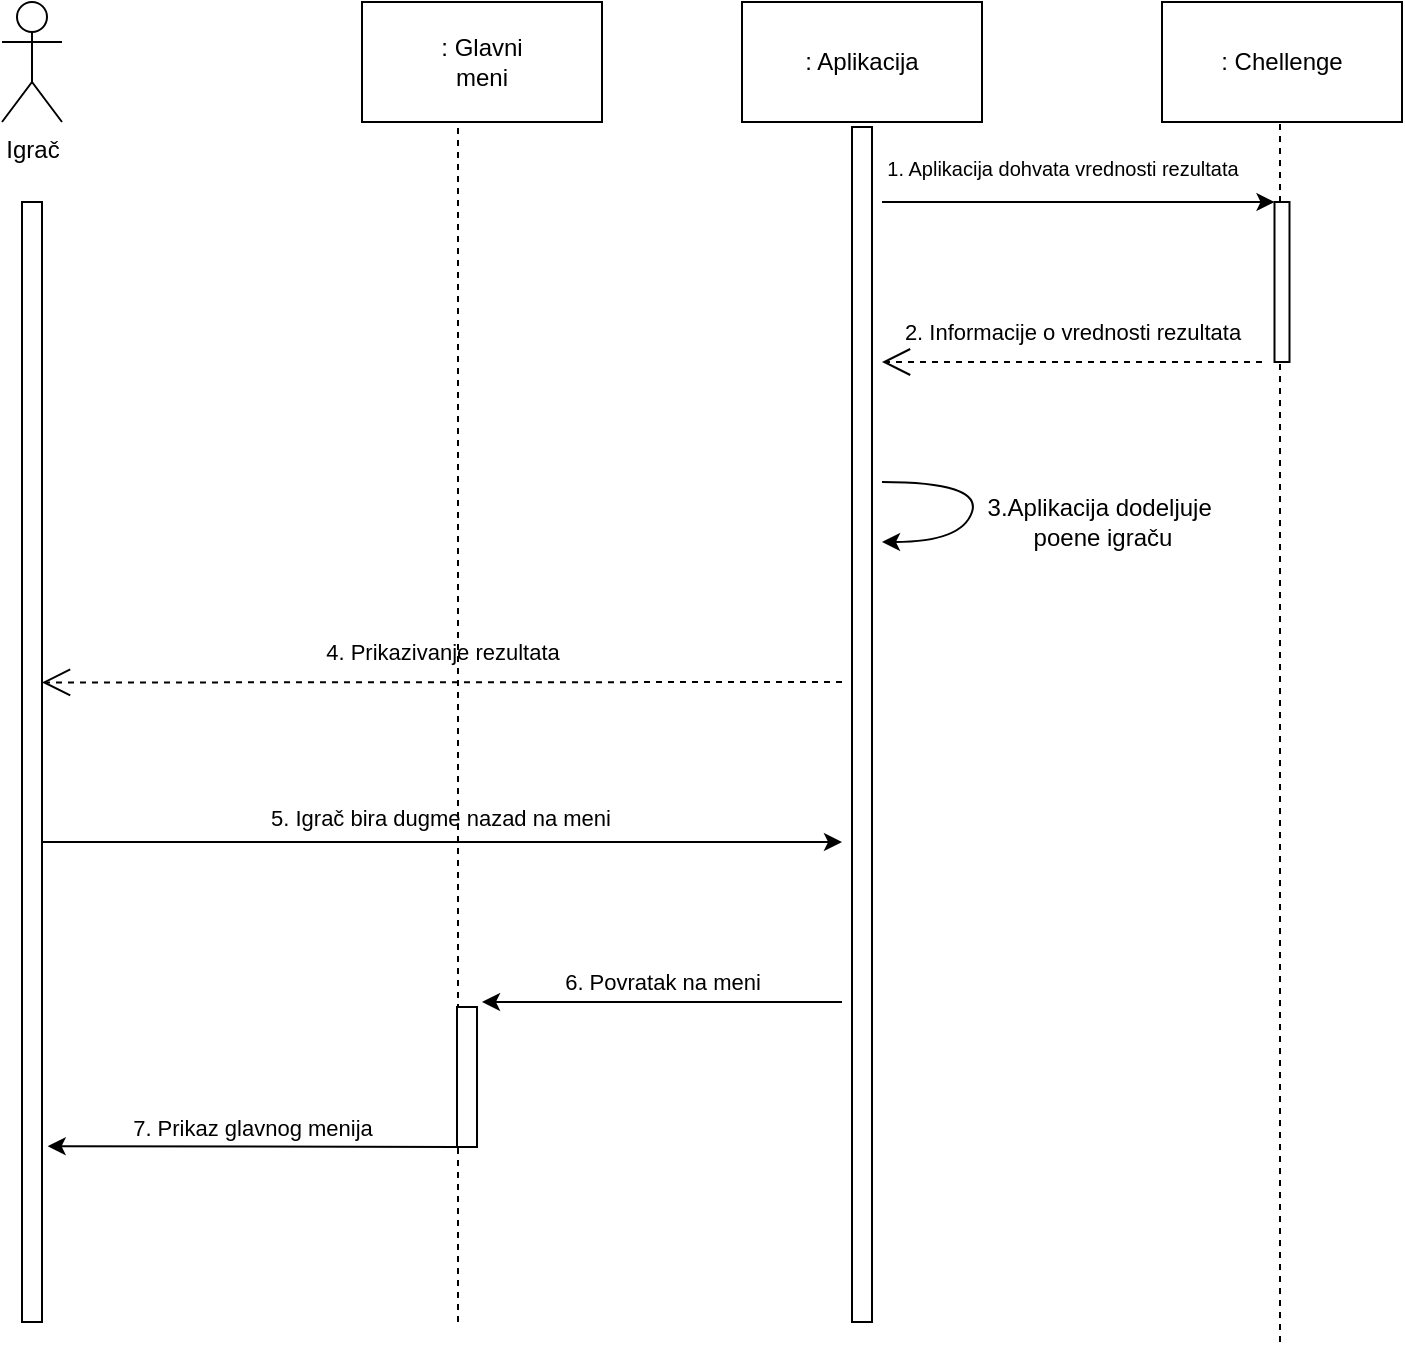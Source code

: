 <mxfile version="22.1.4" type="github">
  <diagram name="Page-1" id="3tIjExJiD3zBu5f5l794">
    <mxGraphModel dx="1114" dy="615" grid="1" gridSize="10" guides="1" tooltips="1" connect="1" arrows="1" fold="1" page="1" pageScale="1" pageWidth="850" pageHeight="1100" background="#ffffff" math="0" shadow="0">
      <root>
        <mxCell id="0" />
        <mxCell id="1" parent="0" />
        <mxCell id="2NlKpTRAE-zCWCaji5mN-1" value="Igrač" style="shape=umlActor;verticalLabelPosition=bottom;verticalAlign=top;html=1;outlineConnect=0;labelBackgroundColor=none;" parent="1" vertex="1">
          <mxGeometry x="90" y="20" width="30" height="60" as="geometry" />
        </mxCell>
        <mxCell id="2NlKpTRAE-zCWCaji5mN-2" value="&lt;div&gt;: Glavni&lt;/div&gt;&lt;div&gt;meni&lt;/div&gt;" style="rounded=0;whiteSpace=wrap;html=1;labelBackgroundColor=none;" parent="1" vertex="1">
          <mxGeometry x="270" y="20" width="120" height="60" as="geometry" />
        </mxCell>
        <mxCell id="2NlKpTRAE-zCWCaji5mN-3" value=": Aplikacija" style="rounded=0;whiteSpace=wrap;html=1;labelBackgroundColor=none;" parent="1" vertex="1">
          <mxGeometry x="460" y="20" width="120" height="60" as="geometry" />
        </mxCell>
        <mxCell id="2NlKpTRAE-zCWCaji5mN-4" value=": Chellenge" style="rounded=0;whiteSpace=wrap;html=1;labelBackgroundColor=none;" parent="1" vertex="1">
          <mxGeometry x="670" y="20" width="120" height="60" as="geometry" />
        </mxCell>
        <mxCell id="2NlKpTRAE-zCWCaji5mN-5" value="" style="rounded=0;whiteSpace=wrap;html=1;rotation=90;labelBackgroundColor=none;" parent="1" vertex="1">
          <mxGeometry x="-175" y="395" width="560" height="10" as="geometry" />
        </mxCell>
        <mxCell id="2NlKpTRAE-zCWCaji5mN-6" value="" style="rounded=0;whiteSpace=wrap;html=1;rotation=90;labelBackgroundColor=none;" parent="1" vertex="1">
          <mxGeometry x="221.25" y="376.25" width="597.5" height="10" as="geometry" />
        </mxCell>
        <mxCell id="2NlKpTRAE-zCWCaji5mN-7" value="" style="endArrow=none;dashed=1;html=1;rounded=0;entryX=0.4;entryY=1;entryDx=0;entryDy=0;entryPerimeter=0;labelBackgroundColor=none;fontColor=default;" parent="1" target="2NlKpTRAE-zCWCaji5mN-2" edge="1">
          <mxGeometry width="50" height="50" relative="1" as="geometry">
            <mxPoint x="318" y="680" as="sourcePoint" />
            <mxPoint x="320" y="120" as="targetPoint" />
          </mxGeometry>
        </mxCell>
        <mxCell id="2NlKpTRAE-zCWCaji5mN-10" value="" style="endArrow=classic;html=1;rounded=0;entryX=0.118;entryY=1.011;entryDx=0;entryDy=0;entryPerimeter=0;labelBackgroundColor=none;fontColor=default;" parent="1" edge="1">
          <mxGeometry relative="1" as="geometry">
            <mxPoint x="530" y="120" as="sourcePoint" />
            <mxPoint x="726.247" y="120.0" as="targetPoint" />
          </mxGeometry>
        </mxCell>
        <mxCell id="2NlKpTRAE-zCWCaji5mN-13" value="&lt;div&gt;&lt;font style=&quot;font-size: 10px;&quot;&gt;1. Aplikacija dohvata vrednosti rezultata&lt;/font&gt;&lt;/div&gt;&lt;div&gt;&lt;font style=&quot;font-size: 10px;&quot;&gt;&lt;br&gt;&lt;/font&gt;&lt;/div&gt;" style="text;html=1;align=center;verticalAlign=middle;resizable=0;points=[];autosize=1;strokeColor=none;fillColor=none;labelBackgroundColor=none;" parent="1" vertex="1">
          <mxGeometry x="520" y="90" width="200" height="40" as="geometry" />
        </mxCell>
        <mxCell id="2NlKpTRAE-zCWCaji5mN-17" value="&lt;font style=&quot;font-size: 11px;&quot;&gt;2. Informacije o vrednosti rezultata&lt;/font&gt;" style="text;html=1;align=center;verticalAlign=middle;resizable=0;points=[];autosize=1;strokeColor=none;fillColor=none;rotation=0;labelBackgroundColor=none;" parent="1" vertex="1">
          <mxGeometry x="530" y="170" width="190" height="30" as="geometry" />
        </mxCell>
        <mxCell id="2NlKpTRAE-zCWCaji5mN-27" value="&lt;font style=&quot;font-size: 11px;&quot;&gt;4. Prikazivanje rezultata&lt;/font&gt;" style="text;html=1;align=center;verticalAlign=middle;resizable=0;points=[];autosize=1;strokeColor=none;fillColor=none;labelBackgroundColor=none;" parent="1" vertex="1">
          <mxGeometry x="240" y="330" width="140" height="30" as="geometry" />
        </mxCell>
        <mxCell id="2NlKpTRAE-zCWCaji5mN-31" value="" style="endArrow=classic;html=1;rounded=0;labelBackgroundColor=none;fontColor=default;" parent="1" edge="1">
          <mxGeometry relative="1" as="geometry">
            <mxPoint x="110" y="440" as="sourcePoint" />
            <mxPoint x="510" y="440" as="targetPoint" />
          </mxGeometry>
        </mxCell>
        <mxCell id="2NlKpTRAE-zCWCaji5mN-32" value="&lt;div&gt;5. Igrač bira dugme nazad na meni&lt;/div&gt;" style="edgeLabel;resizable=0;html=1;align=center;verticalAlign=middle;labelBackgroundColor=none;" parent="2NlKpTRAE-zCWCaji5mN-31" connectable="0" vertex="1">
          <mxGeometry relative="1" as="geometry">
            <mxPoint x="-1" y="-12" as="offset" />
          </mxGeometry>
        </mxCell>
        <mxCell id="2NlKpTRAE-zCWCaji5mN-33" value="" style="rounded=0;whiteSpace=wrap;html=1;rotation=90;labelBackgroundColor=none;" parent="1" vertex="1">
          <mxGeometry x="287.5" y="552.5" width="70" height="10" as="geometry" />
        </mxCell>
        <mxCell id="2NlKpTRAE-zCWCaji5mN-34" value="" style="endArrow=classic;html=1;rounded=0;labelBackgroundColor=none;fontColor=default;" parent="1" edge="1">
          <mxGeometry relative="1" as="geometry">
            <mxPoint x="510" y="520" as="sourcePoint" />
            <mxPoint x="330" y="520" as="targetPoint" />
          </mxGeometry>
        </mxCell>
        <mxCell id="2NlKpTRAE-zCWCaji5mN-35" value="&lt;div&gt;6. Povratak na meni&lt;/div&gt;" style="edgeLabel;resizable=0;html=1;align=center;verticalAlign=middle;labelBackgroundColor=none;" parent="2NlKpTRAE-zCWCaji5mN-34" connectable="0" vertex="1">
          <mxGeometry relative="1" as="geometry">
            <mxPoint y="-10" as="offset" />
          </mxGeometry>
        </mxCell>
        <mxCell id="2NlKpTRAE-zCWCaji5mN-38" value="" style="endArrow=classic;html=1;rounded=0;exitX=1;exitY=1;exitDx=0;exitDy=0;entryX=0.843;entryY=-0.283;entryDx=0;entryDy=0;entryPerimeter=0;labelBackgroundColor=none;fontColor=default;" parent="1" source="2NlKpTRAE-zCWCaji5mN-33" target="2NlKpTRAE-zCWCaji5mN-5" edge="1">
          <mxGeometry relative="1" as="geometry">
            <mxPoint x="170" y="600" as="sourcePoint" />
            <mxPoint x="270" y="600" as="targetPoint" />
          </mxGeometry>
        </mxCell>
        <mxCell id="2NlKpTRAE-zCWCaji5mN-39" value="7. Prikaz glavnog menija" style="edgeLabel;resizable=0;html=1;align=center;verticalAlign=middle;labelBackgroundColor=none;" parent="2NlKpTRAE-zCWCaji5mN-38" connectable="0" vertex="1">
          <mxGeometry relative="1" as="geometry">
            <mxPoint y="-10" as="offset" />
          </mxGeometry>
        </mxCell>
        <mxCell id="2NlKpTRAE-zCWCaji5mN-42" value="" style="endArrow=open;endSize=12;dashed=1;html=1;rounded=0;entryX=0.429;entryY=0;entryDx=0;entryDy=0;entryPerimeter=0;labelBackgroundColor=none;fontColor=default;" parent="1" target="2NlKpTRAE-zCWCaji5mN-5" edge="1">
          <mxGeometry width="160" relative="1" as="geometry">
            <mxPoint x="510" y="360" as="sourcePoint" />
            <mxPoint x="360" y="300" as="targetPoint" />
          </mxGeometry>
        </mxCell>
        <mxCell id="2NlKpTRAE-zCWCaji5mN-44" value="" style="endArrow=open;endSize=12;dashed=1;html=1;rounded=0;labelBackgroundColor=none;fontColor=default;" parent="1" edge="1">
          <mxGeometry width="160" relative="1" as="geometry">
            <mxPoint x="720" y="200" as="sourcePoint" />
            <mxPoint x="530" y="200" as="targetPoint" />
          </mxGeometry>
        </mxCell>
        <mxCell id="2NlKpTRAE-zCWCaji5mN-46" value="" style="endArrow=none;dashed=1;html=1;rounded=0;entryX=0.4;entryY=1;entryDx=0;entryDy=0;entryPerimeter=0;labelBackgroundColor=none;fontColor=default;" parent="1" edge="1">
          <mxGeometry width="50" height="50" relative="1" as="geometry">
            <mxPoint x="729" y="690" as="sourcePoint" />
            <mxPoint x="729" y="80" as="targetPoint" />
          </mxGeometry>
        </mxCell>
        <mxCell id="2NlKpTRAE-zCWCaji5mN-47" value="" style="rounded=0;whiteSpace=wrap;html=1;direction=south;labelBackgroundColor=none;" parent="1" vertex="1">
          <mxGeometry x="726.25" y="120" width="7.5" height="80" as="geometry" />
        </mxCell>
        <mxCell id="2NlKpTRAE-zCWCaji5mN-49" value="" style="curved=1;endArrow=classic;html=1;rounded=0;labelBackgroundColor=none;fontColor=default;" parent="1" edge="1">
          <mxGeometry width="50" height="50" relative="1" as="geometry">
            <mxPoint x="530" y="260" as="sourcePoint" />
            <mxPoint x="530" y="290" as="targetPoint" />
            <Array as="points">
              <mxPoint x="580" y="260" />
              <mxPoint x="570" y="290" />
            </Array>
          </mxGeometry>
        </mxCell>
        <mxCell id="2NlKpTRAE-zCWCaji5mN-50" value="&lt;div&gt;3.Aplikacija dodeljuje&amp;nbsp;&lt;/div&gt;&lt;div&gt;poene igraču&lt;/div&gt;" style="text;html=1;align=center;verticalAlign=middle;resizable=0;points=[];autosize=1;strokeColor=none;fillColor=none;labelBackgroundColor=none;" parent="1" vertex="1">
          <mxGeometry x="570" y="260" width="140" height="40" as="geometry" />
        </mxCell>
      </root>
    </mxGraphModel>
  </diagram>
</mxfile>
